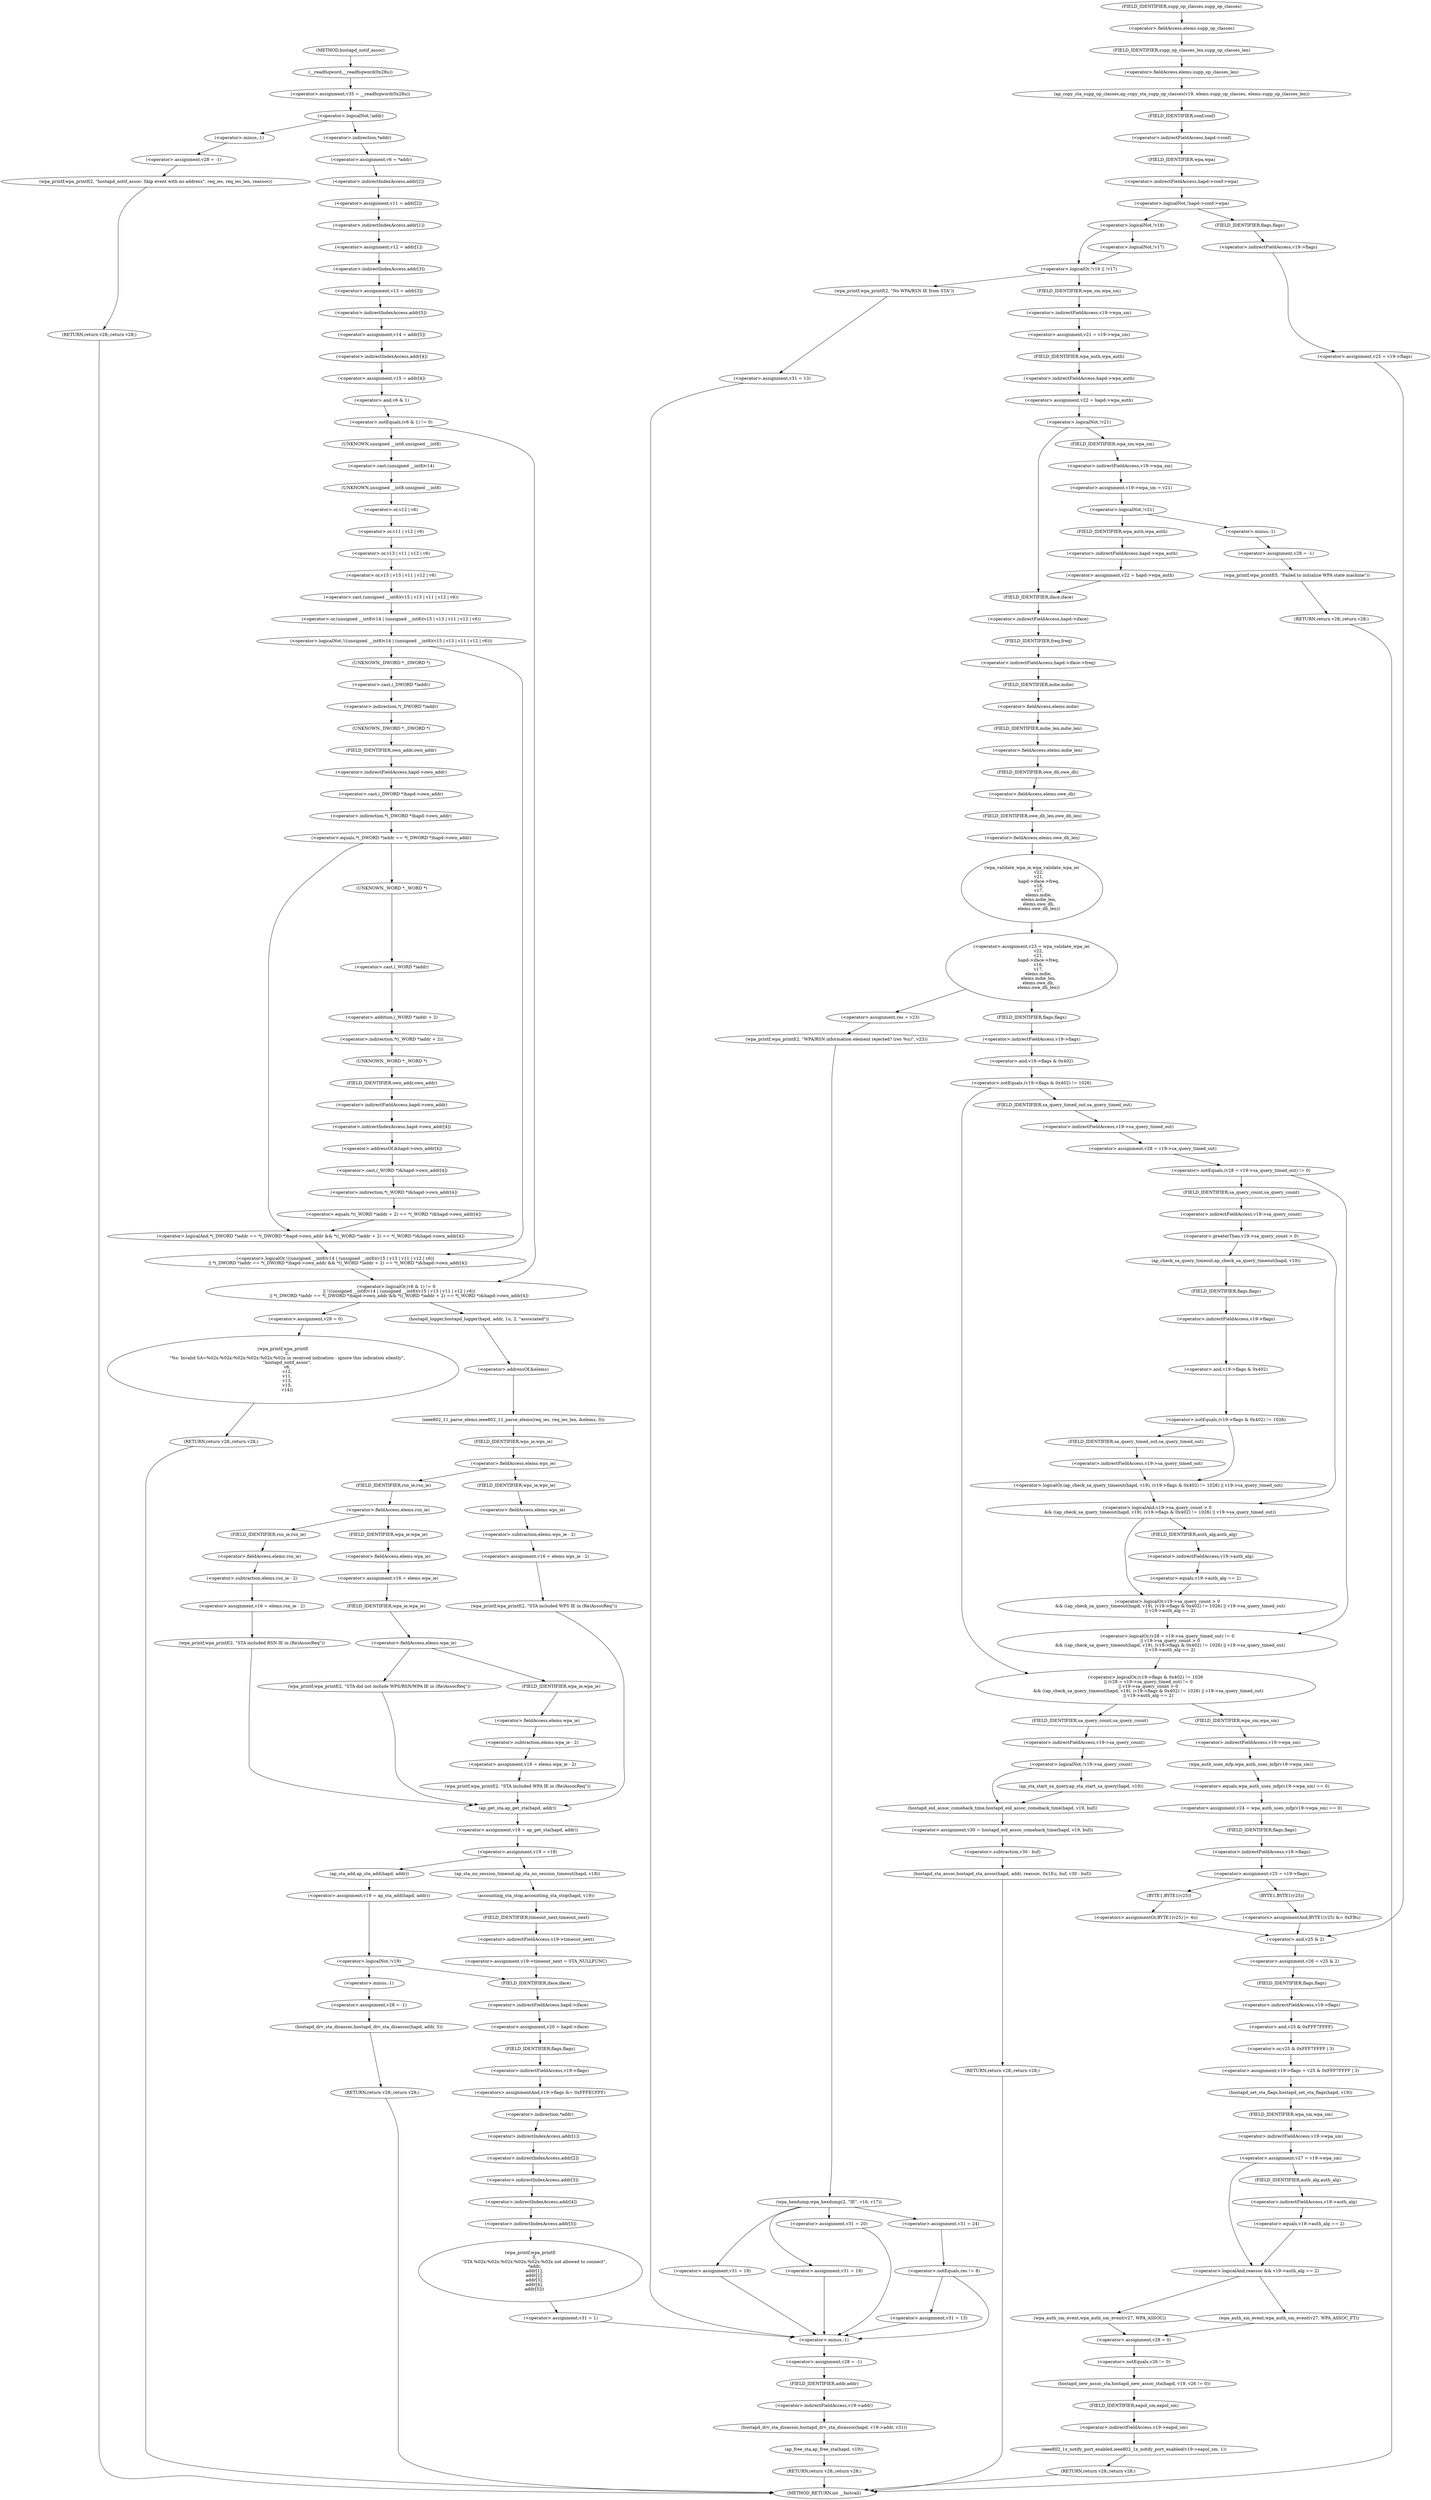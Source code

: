 digraph hostapd_notif_assoc {  
"1000158" [label = "(<operator>.assignment,v35 = __readfsqword(0x28u))" ]
"1000160" [label = "(__readfsqword,__readfsqword(0x28u))" ]
"1000163" [label = "(<operator>.logicalNot,!addr)" ]
"1000166" [label = "(<operator>.assignment,v28 = -1)" ]
"1000168" [label = "(<operator>.minus,-1)" ]
"1000170" [label = "(wpa_printf,wpa_printf(2, \"hostapd_notif_assoc: Skip event with no address\", req_ies, req_ies_len, reassoc))" ]
"1000176" [label = "(RETURN,return v28;,return v28;)" ]
"1000178" [label = "(<operator>.assignment,v6 = *addr)" ]
"1000180" [label = "(<operator>.indirection,*addr)" ]
"1000182" [label = "(<operator>.assignment,v11 = addr[2])" ]
"1000184" [label = "(<operator>.indirectIndexAccess,addr[2])" ]
"1000187" [label = "(<operator>.assignment,v12 = addr[1])" ]
"1000189" [label = "(<operator>.indirectIndexAccess,addr[1])" ]
"1000192" [label = "(<operator>.assignment,v13 = addr[3])" ]
"1000194" [label = "(<operator>.indirectIndexAccess,addr[3])" ]
"1000197" [label = "(<operator>.assignment,v14 = addr[5])" ]
"1000199" [label = "(<operator>.indirectIndexAccess,addr[5])" ]
"1000202" [label = "(<operator>.assignment,v15 = addr[4])" ]
"1000204" [label = "(<operator>.indirectIndexAccess,addr[4])" ]
"1000208" [label = "(<operator>.logicalOr,(v6 & 1) != 0\n    || !((unsigned __int8)v14 | (unsigned __int8)(v15 | v13 | v11 | v12 | v6))\n    || *(_DWORD *)addr == *(_DWORD *)hapd->own_addr && *((_WORD *)addr + 2) == *(_WORD *)&hapd->own_addr[4])" ]
"1000209" [label = "(<operator>.notEquals,(v6 & 1) != 0)" ]
"1000210" [label = "(<operator>.and,v6 & 1)" ]
"1000214" [label = "(<operator>.logicalOr,!((unsigned __int8)v14 | (unsigned __int8)(v15 | v13 | v11 | v12 | v6))\n    || *(_DWORD *)addr == *(_DWORD *)hapd->own_addr && *((_WORD *)addr + 2) == *(_WORD *)&hapd->own_addr[4])" ]
"1000215" [label = "(<operator>.logicalNot,!((unsigned __int8)v14 | (unsigned __int8)(v15 | v13 | v11 | v12 | v6)))" ]
"1000216" [label = "(<operator>.or,(unsigned __int8)v14 | (unsigned __int8)(v15 | v13 | v11 | v12 | v6))" ]
"1000217" [label = "(<operator>.cast,(unsigned __int8)v14)" ]
"1000218" [label = "(UNKNOWN,unsigned __int8,unsigned __int8)" ]
"1000220" [label = "(<operator>.cast,(unsigned __int8)(v15 | v13 | v11 | v12 | v6))" ]
"1000221" [label = "(UNKNOWN,unsigned __int8,unsigned __int8)" ]
"1000222" [label = "(<operator>.or,v15 | v13 | v11 | v12 | v6)" ]
"1000224" [label = "(<operator>.or,v13 | v11 | v12 | v6)" ]
"1000226" [label = "(<operator>.or,v11 | v12 | v6)" ]
"1000228" [label = "(<operator>.or,v12 | v6)" ]
"1000231" [label = "(<operator>.logicalAnd,*(_DWORD *)addr == *(_DWORD *)hapd->own_addr && *((_WORD *)addr + 2) == *(_WORD *)&hapd->own_addr[4])" ]
"1000232" [label = "(<operator>.equals,*(_DWORD *)addr == *(_DWORD *)hapd->own_addr)" ]
"1000233" [label = "(<operator>.indirection,*(_DWORD *)addr)" ]
"1000234" [label = "(<operator>.cast,(_DWORD *)addr)" ]
"1000235" [label = "(UNKNOWN,_DWORD *,_DWORD *)" ]
"1000237" [label = "(<operator>.indirection,*(_DWORD *)hapd->own_addr)" ]
"1000238" [label = "(<operator>.cast,(_DWORD *)hapd->own_addr)" ]
"1000239" [label = "(UNKNOWN,_DWORD *,_DWORD *)" ]
"1000240" [label = "(<operator>.indirectFieldAccess,hapd->own_addr)" ]
"1000242" [label = "(FIELD_IDENTIFIER,own_addr,own_addr)" ]
"1000243" [label = "(<operator>.equals,*((_WORD *)addr + 2) == *(_WORD *)&hapd->own_addr[4])" ]
"1000244" [label = "(<operator>.indirection,*((_WORD *)addr + 2))" ]
"1000245" [label = "(<operator>.addition,(_WORD *)addr + 2)" ]
"1000246" [label = "(<operator>.cast,(_WORD *)addr)" ]
"1000247" [label = "(UNKNOWN,_WORD *,_WORD *)" ]
"1000250" [label = "(<operator>.indirection,*(_WORD *)&hapd->own_addr[4])" ]
"1000251" [label = "(<operator>.cast,(_WORD *)&hapd->own_addr[4])" ]
"1000252" [label = "(UNKNOWN,_WORD *,_WORD *)" ]
"1000253" [label = "(<operator>.addressOf,&hapd->own_addr[4])" ]
"1000254" [label = "(<operator>.indirectIndexAccess,hapd->own_addr[4])" ]
"1000255" [label = "(<operator>.indirectFieldAccess,hapd->own_addr)" ]
"1000257" [label = "(FIELD_IDENTIFIER,own_addr,own_addr)" ]
"1000260" [label = "(<operator>.assignment,v28 = 0)" ]
"1000263" [label = "(wpa_printf,wpa_printf(\n      2,\n      \"%s: Invalid SA=%02x:%02x:%02x:%02x:%02x:%02x in received indication - ignore this indication silently\",\n      \"hostapd_notif_assoc\",\n      v6,\n      v12,\n      v11,\n      v13,\n      v15,\n      v14))" ]
"1000273" [label = "(RETURN,return v28;,return v28;)" ]
"1000275" [label = "(hostapd_logger,hostapd_logger(hapd, addr, 1u, 2, \"associated\"))" ]
"1000281" [label = "(ieee802_11_parse_elems,ieee802_11_parse_elems(req_ies, req_ies_len, &elems, 0))" ]
"1000284" [label = "(<operator>.addressOf,&elems)" ]
"1000288" [label = "(<operator>.fieldAccess,elems.wps_ie)" ]
"1000290" [label = "(FIELD_IDENTIFIER,wps_ie,wps_ie)" ]
"1000292" [label = "(<operator>.assignment,v16 = elems.wps_ie - 2)" ]
"1000294" [label = "(<operator>.subtraction,elems.wps_ie - 2)" ]
"1000295" [label = "(<operator>.fieldAccess,elems.wps_ie)" ]
"1000297" [label = "(FIELD_IDENTIFIER,wps_ie,wps_ie)" ]
"1000300" [label = "(wpa_printf,wpa_printf(2, \"STA included WPS IE in (Re)AssocReq\"))" ]
"1000305" [label = "(<operator>.fieldAccess,elems.rsn_ie)" ]
"1000307" [label = "(FIELD_IDENTIFIER,rsn_ie,rsn_ie)" ]
"1000309" [label = "(<operator>.assignment,v16 = elems.rsn_ie - 2)" ]
"1000311" [label = "(<operator>.subtraction,elems.rsn_ie - 2)" ]
"1000312" [label = "(<operator>.fieldAccess,elems.rsn_ie)" ]
"1000314" [label = "(FIELD_IDENTIFIER,rsn_ie,rsn_ie)" ]
"1000317" [label = "(wpa_printf,wpa_printf(2, \"STA included RSN IE in (Re)AssocReq\"))" ]
"1000322" [label = "(<operator>.assignment,v16 = elems.wpa_ie)" ]
"1000324" [label = "(<operator>.fieldAccess,elems.wpa_ie)" ]
"1000326" [label = "(FIELD_IDENTIFIER,wpa_ie,wpa_ie)" ]
"1000328" [label = "(<operator>.fieldAccess,elems.wpa_ie)" ]
"1000330" [label = "(FIELD_IDENTIFIER,wpa_ie,wpa_ie)" ]
"1000332" [label = "(<operator>.assignment,v16 = elems.wpa_ie - 2)" ]
"1000334" [label = "(<operator>.subtraction,elems.wpa_ie - 2)" ]
"1000335" [label = "(<operator>.fieldAccess,elems.wpa_ie)" ]
"1000337" [label = "(FIELD_IDENTIFIER,wpa_ie,wpa_ie)" ]
"1000340" [label = "(wpa_printf,wpa_printf(2, \"STA included WPA IE in (Re)AssocReq\"))" ]
"1000346" [label = "(wpa_printf,wpa_printf(2, \"STA did not include WPS/RSN/WPA IE in (Re)AssocReq\"))" ]
"1000349" [label = "(<operator>.assignment,v18 = ap_get_sta(hapd, addr))" ]
"1000351" [label = "(ap_get_sta,ap_get_sta(hapd, addr))" ]
"1000354" [label = "(<operator>.assignment,v19 = v18)" ]
"1000360" [label = "(ap_sta_no_session_timeout,ap_sta_no_session_timeout(hapd, v18))" ]
"1000363" [label = "(accounting_sta_stop,accounting_sta_stop(hapd, v19))" ]
"1000366" [label = "(<operator>.assignment,v19->timeout_next = STA_NULLFUNC)" ]
"1000367" [label = "(<operator>.indirectFieldAccess,v19->timeout_next)" ]
"1000369" [label = "(FIELD_IDENTIFIER,timeout_next,timeout_next)" ]
"1000373" [label = "(<operator>.assignment,v19 = ap_sta_add(hapd, addr))" ]
"1000375" [label = "(ap_sta_add,ap_sta_add(hapd, addr))" ]
"1000379" [label = "(<operator>.logicalNot,!v19)" ]
"1000382" [label = "(<operator>.assignment,v28 = -1)" ]
"1000384" [label = "(<operator>.minus,-1)" ]
"1000386" [label = "(hostapd_drv_sta_disassoc,hostapd_drv_sta_disassoc(hapd, addr, 5))" ]
"1000390" [label = "(RETURN,return v28;,return v28;)" ]
"1000392" [label = "(<operator>.assignment,v20 = hapd->iface)" ]
"1000394" [label = "(<operator>.indirectFieldAccess,hapd->iface)" ]
"1000396" [label = "(FIELD_IDENTIFIER,iface,iface)" ]
"1000397" [label = "(<operators>.assignmentAnd,v19->flags &= 0xFFFECFFF)" ]
"1000398" [label = "(<operator>.indirectFieldAccess,v19->flags)" ]
"1000400" [label = "(FIELD_IDENTIFIER,flags,flags)" ]
"1000403" [label = "(wpa_printf,wpa_printf(\n      3,\n      \"STA %02x:%02x:%02x:%02x:%02x:%02x not allowed to connect\",\n      *addr,\n      addr[1],\n      addr[2],\n      addr[3],\n      addr[4],\n      addr[5]))" ]
"1000406" [label = "(<operator>.indirection,*addr)" ]
"1000408" [label = "(<operator>.indirectIndexAccess,addr[1])" ]
"1000411" [label = "(<operator>.indirectIndexAccess,addr[2])" ]
"1000414" [label = "(<operator>.indirectIndexAccess,addr[3])" ]
"1000417" [label = "(<operator>.indirectIndexAccess,addr[4])" ]
"1000420" [label = "(<operator>.indirectIndexAccess,addr[5])" ]
"1000423" [label = "(<operator>.assignment,v31 = 1)" ]
"1000427" [label = "(<operator>.assignment,v28 = -1)" ]
"1000429" [label = "(<operator>.minus,-1)" ]
"1000431" [label = "(hostapd_drv_sta_disassoc,hostapd_drv_sta_disassoc(hapd, v19->addr, v31))" ]
"1000433" [label = "(<operator>.indirectFieldAccess,v19->addr)" ]
"1000435" [label = "(FIELD_IDENTIFIER,addr,addr)" ]
"1000437" [label = "(ap_free_sta,ap_free_sta(hapd, v19))" ]
"1000440" [label = "(RETURN,return v28;,return v28;)" ]
"1000442" [label = "(ap_copy_sta_supp_op_classes,ap_copy_sta_supp_op_classes(v19, elems.supp_op_classes, elems.supp_op_classes_len))" ]
"1000444" [label = "(<operator>.fieldAccess,elems.supp_op_classes)" ]
"1000446" [label = "(FIELD_IDENTIFIER,supp_op_classes,supp_op_classes)" ]
"1000447" [label = "(<operator>.fieldAccess,elems.supp_op_classes_len)" ]
"1000449" [label = "(FIELD_IDENTIFIER,supp_op_classes_len,supp_op_classes_len)" ]
"1000451" [label = "(<operator>.logicalNot,!hapd->conf->wpa)" ]
"1000452" [label = "(<operator>.indirectFieldAccess,hapd->conf->wpa)" ]
"1000453" [label = "(<operator>.indirectFieldAccess,hapd->conf)" ]
"1000455" [label = "(FIELD_IDENTIFIER,conf,conf)" ]
"1000456" [label = "(FIELD_IDENTIFIER,wpa,wpa)" ]
"1000458" [label = "(<operator>.assignment,v25 = v19->flags)" ]
"1000460" [label = "(<operator>.indirectFieldAccess,v19->flags)" ]
"1000462" [label = "(FIELD_IDENTIFIER,flags,flags)" ]
"1000464" [label = "(<operator>.assignment,v26 = v25 & 2)" ]
"1000466" [label = "(<operator>.and,v25 & 2)" ]
"1000469" [label = "(<operator>.assignment,v19->flags = v25 & 0xFFF7FFFF | 3)" ]
"1000470" [label = "(<operator>.indirectFieldAccess,v19->flags)" ]
"1000472" [label = "(FIELD_IDENTIFIER,flags,flags)" ]
"1000473" [label = "(<operator>.or,v25 & 0xFFF7FFFF | 3)" ]
"1000474" [label = "(<operator>.and,v25 & 0xFFF7FFFF)" ]
"1000478" [label = "(hostapd_set_sta_flags,hostapd_set_sta_flags(hapd, v19))" ]
"1000481" [label = "(<operator>.assignment,v27 = v19->wpa_sm)" ]
"1000483" [label = "(<operator>.indirectFieldAccess,v19->wpa_sm)" ]
"1000485" [label = "(FIELD_IDENTIFIER,wpa_sm,wpa_sm)" ]
"1000487" [label = "(<operator>.logicalAnd,reassoc && v19->auth_alg == 2)" ]
"1000489" [label = "(<operator>.equals,v19->auth_alg == 2)" ]
"1000490" [label = "(<operator>.indirectFieldAccess,v19->auth_alg)" ]
"1000492" [label = "(FIELD_IDENTIFIER,auth_alg,auth_alg)" ]
"1000494" [label = "(wpa_auth_sm_event,wpa_auth_sm_event(v27, WPA_ASSOC_FT))" ]
"1000498" [label = "(wpa_auth_sm_event,wpa_auth_sm_event(v27, WPA_ASSOC))" ]
"1000501" [label = "(<operator>.assignment,v28 = 0)" ]
"1000504" [label = "(hostapd_new_assoc_sta,hostapd_new_assoc_sta(hapd, v19, v26 != 0))" ]
"1000507" [label = "(<operator>.notEquals,v26 != 0)" ]
"1000510" [label = "(ieee802_1x_notify_port_enabled,ieee802_1x_notify_port_enabled(v19->eapol_sm, 1))" ]
"1000511" [label = "(<operator>.indirectFieldAccess,v19->eapol_sm)" ]
"1000513" [label = "(FIELD_IDENTIFIER,eapol_sm,eapol_sm)" ]
"1000515" [label = "(RETURN,return v28;,return v28;)" ]
"1000518" [label = "(<operator>.logicalOr,!v16 || !v17)" ]
"1000519" [label = "(<operator>.logicalNot,!v16)" ]
"1000521" [label = "(<operator>.logicalNot,!v17)" ]
"1000524" [label = "(wpa_printf,wpa_printf(2, \"No WPA/RSN IE from STA\"))" ]
"1000527" [label = "(<operator>.assignment,v31 = 13)" ]
"1000531" [label = "(<operator>.assignment,v21 = v19->wpa_sm)" ]
"1000533" [label = "(<operator>.indirectFieldAccess,v19->wpa_sm)" ]
"1000535" [label = "(FIELD_IDENTIFIER,wpa_sm,wpa_sm)" ]
"1000536" [label = "(<operator>.assignment,v22 = hapd->wpa_auth)" ]
"1000538" [label = "(<operator>.indirectFieldAccess,hapd->wpa_auth)" ]
"1000540" [label = "(FIELD_IDENTIFIER,wpa_auth,wpa_auth)" ]
"1000542" [label = "(<operator>.logicalNot,!v21)" ]
"1000545" [label = "(<operator>.assignment,v19->wpa_sm = v21)" ]
"1000546" [label = "(<operator>.indirectFieldAccess,v19->wpa_sm)" ]
"1000548" [label = "(FIELD_IDENTIFIER,wpa_sm,wpa_sm)" ]
"1000551" [label = "(<operator>.logicalNot,!v21)" ]
"1000554" [label = "(<operator>.assignment,v28 = -1)" ]
"1000556" [label = "(<operator>.minus,-1)" ]
"1000558" [label = "(wpa_printf,wpa_printf(5, \"Failed to initialize WPA state machine\"))" ]
"1000561" [label = "(RETURN,return v28;,return v28;)" ]
"1000563" [label = "(<operator>.assignment,v22 = hapd->wpa_auth)" ]
"1000565" [label = "(<operator>.indirectFieldAccess,hapd->wpa_auth)" ]
"1000567" [label = "(FIELD_IDENTIFIER,wpa_auth,wpa_auth)" ]
"1000568" [label = "(<operator>.assignment,v23 = wpa_validate_wpa_ie(\n          v22,\n          v21,\n          hapd->iface->freq,\n          v16,\n          v17,\n          elems.mdie,\n          elems.mdie_len,\n          elems.owe_dh,\n          elems.owe_dh_len))" ]
"1000570" [label = "(wpa_validate_wpa_ie,wpa_validate_wpa_ie(\n          v22,\n          v21,\n          hapd->iface->freq,\n          v16,\n          v17,\n          elems.mdie,\n          elems.mdie_len,\n          elems.owe_dh,\n          elems.owe_dh_len))" ]
"1000573" [label = "(<operator>.indirectFieldAccess,hapd->iface->freq)" ]
"1000574" [label = "(<operator>.indirectFieldAccess,hapd->iface)" ]
"1000576" [label = "(FIELD_IDENTIFIER,iface,iface)" ]
"1000577" [label = "(FIELD_IDENTIFIER,freq,freq)" ]
"1000580" [label = "(<operator>.fieldAccess,elems.mdie)" ]
"1000582" [label = "(FIELD_IDENTIFIER,mdie,mdie)" ]
"1000583" [label = "(<operator>.fieldAccess,elems.mdie_len)" ]
"1000585" [label = "(FIELD_IDENTIFIER,mdie_len,mdie_len)" ]
"1000586" [label = "(<operator>.fieldAccess,elems.owe_dh)" ]
"1000588" [label = "(FIELD_IDENTIFIER,owe_dh,owe_dh)" ]
"1000589" [label = "(<operator>.fieldAccess,elems.owe_dh_len)" ]
"1000591" [label = "(FIELD_IDENTIFIER,owe_dh_len,owe_dh_len)" ]
"1000595" [label = "(<operator>.assignment,res = v23)" ]
"1000598" [label = "(wpa_printf,wpa_printf(2, \"WPA/RSN information element rejected? (res %u)\", v23))" ]
"1000602" [label = "(wpa_hexdump,wpa_hexdump(2, \"IE\", v16, v17))" ]
"1000611" [label = "(<operator>.assignment,v31 = 18)" ]
"1000616" [label = "(<operator>.assignment,v31 = 19)" ]
"1000621" [label = "(<operator>.assignment,v31 = 20)" ]
"1000626" [label = "(<operator>.assignment,v31 = 24)" ]
"1000630" [label = "(<operator>.notEquals,res != 8)" ]
"1000633" [label = "(<operator>.assignment,v31 = 13)" ]
"1000639" [label = "(<operator>.logicalOr,(v19->flags & 0x402) != 1026\n    || (v28 = v19->sa_query_timed_out) != 0\n    || v19->sa_query_count > 0\n    && ((ap_check_sa_query_timeout(hapd, v19), (v19->flags & 0x402) != 1026) || v19->sa_query_timed_out)\n    || v19->auth_alg == 2)" ]
"1000640" [label = "(<operator>.notEquals,(v19->flags & 0x402) != 1026)" ]
"1000641" [label = "(<operator>.and,v19->flags & 0x402)" ]
"1000642" [label = "(<operator>.indirectFieldAccess,v19->flags)" ]
"1000644" [label = "(FIELD_IDENTIFIER,flags,flags)" ]
"1000647" [label = "(<operator>.logicalOr,(v28 = v19->sa_query_timed_out) != 0\n    || v19->sa_query_count > 0\n    && ((ap_check_sa_query_timeout(hapd, v19), (v19->flags & 0x402) != 1026) || v19->sa_query_timed_out)\n    || v19->auth_alg == 2)" ]
"1000648" [label = "(<operator>.notEquals,(v28 = v19->sa_query_timed_out) != 0)" ]
"1000649" [label = "(<operator>.assignment,v28 = v19->sa_query_timed_out)" ]
"1000651" [label = "(<operator>.indirectFieldAccess,v19->sa_query_timed_out)" ]
"1000653" [label = "(FIELD_IDENTIFIER,sa_query_timed_out,sa_query_timed_out)" ]
"1000655" [label = "(<operator>.logicalOr,v19->sa_query_count > 0\n    && ((ap_check_sa_query_timeout(hapd, v19), (v19->flags & 0x402) != 1026) || v19->sa_query_timed_out)\n    || v19->auth_alg == 2)" ]
"1000656" [label = "(<operator>.logicalAnd,v19->sa_query_count > 0\n    && ((ap_check_sa_query_timeout(hapd, v19), (v19->flags & 0x402) != 1026) || v19->sa_query_timed_out))" ]
"1000657" [label = "(<operator>.greaterThan,v19->sa_query_count > 0)" ]
"1000658" [label = "(<operator>.indirectFieldAccess,v19->sa_query_count)" ]
"1000660" [label = "(FIELD_IDENTIFIER,sa_query_count,sa_query_count)" ]
"1000662" [label = "(<operator>.logicalOr,(ap_check_sa_query_timeout(hapd, v19), (v19->flags & 0x402) != 1026) || v19->sa_query_timed_out)" ]
"1000664" [label = "(ap_check_sa_query_timeout,ap_check_sa_query_timeout(hapd, v19))" ]
"1000667" [label = "(<operator>.notEquals,(v19->flags & 0x402) != 1026)" ]
"1000668" [label = "(<operator>.and,v19->flags & 0x402)" ]
"1000669" [label = "(<operator>.indirectFieldAccess,v19->flags)" ]
"1000671" [label = "(FIELD_IDENTIFIER,flags,flags)" ]
"1000674" [label = "(<operator>.indirectFieldAccess,v19->sa_query_timed_out)" ]
"1000676" [label = "(FIELD_IDENTIFIER,sa_query_timed_out,sa_query_timed_out)" ]
"1000677" [label = "(<operator>.equals,v19->auth_alg == 2)" ]
"1000678" [label = "(<operator>.indirectFieldAccess,v19->auth_alg)" ]
"1000680" [label = "(FIELD_IDENTIFIER,auth_alg,auth_alg)" ]
"1000683" [label = "(<operator>.assignment,v24 = wpa_auth_uses_mfp(v19->wpa_sm) == 0)" ]
"1000685" [label = "(<operator>.equals,wpa_auth_uses_mfp(v19->wpa_sm) == 0)" ]
"1000686" [label = "(wpa_auth_uses_mfp,wpa_auth_uses_mfp(v19->wpa_sm))" ]
"1000687" [label = "(<operator>.indirectFieldAccess,v19->wpa_sm)" ]
"1000689" [label = "(FIELD_IDENTIFIER,wpa_sm,wpa_sm)" ]
"1000691" [label = "(<operator>.assignment,v25 = v19->flags)" ]
"1000693" [label = "(<operator>.indirectFieldAccess,v19->flags)" ]
"1000695" [label = "(FIELD_IDENTIFIER,flags,flags)" ]
"1000698" [label = "(<operators>.assignmentAnd,BYTE1(v25) &= 0xFBu)" ]
"1000699" [label = "(BYTE1,BYTE1(v25))" ]
"1000703" [label = "(<operators>.assignmentOr,BYTE1(v25) |= 4u)" ]
"1000704" [label = "(BYTE1,BYTE1(v25))" ]
"1000709" [label = "(<operator>.logicalNot,!v19->sa_query_count)" ]
"1000710" [label = "(<operator>.indirectFieldAccess,v19->sa_query_count)" ]
"1000712" [label = "(FIELD_IDENTIFIER,sa_query_count,sa_query_count)" ]
"1000713" [label = "(ap_sta_start_sa_query,ap_sta_start_sa_query(hapd, v19))" ]
"1000716" [label = "(<operator>.assignment,v30 = hostapd_eid_assoc_comeback_time(hapd, v19, buf))" ]
"1000718" [label = "(hostapd_eid_assoc_comeback_time,hostapd_eid_assoc_comeback_time(hapd, v19, buf))" ]
"1000722" [label = "(hostapd_sta_assoc,hostapd_sta_assoc(hapd, addr, reassoc, 0x1Eu, buf, v30 - buf))" ]
"1000728" [label = "(<operator>.subtraction,v30 - buf)" ]
"1000731" [label = "(RETURN,return v28;,return v28;)" ]
"1000126" [label = "(METHOD,hostapd_notif_assoc)" ]
"1000733" [label = "(METHOD_RETURN,int __fastcall)" ]
  "1000158" -> "1000163" 
  "1000160" -> "1000158" 
  "1000163" -> "1000168" 
  "1000163" -> "1000180" 
  "1000166" -> "1000170" 
  "1000168" -> "1000166" 
  "1000170" -> "1000176" 
  "1000176" -> "1000733" 
  "1000178" -> "1000184" 
  "1000180" -> "1000178" 
  "1000182" -> "1000189" 
  "1000184" -> "1000182" 
  "1000187" -> "1000194" 
  "1000189" -> "1000187" 
  "1000192" -> "1000199" 
  "1000194" -> "1000192" 
  "1000197" -> "1000204" 
  "1000199" -> "1000197" 
  "1000202" -> "1000210" 
  "1000204" -> "1000202" 
  "1000208" -> "1000260" 
  "1000208" -> "1000275" 
  "1000209" -> "1000218" 
  "1000209" -> "1000208" 
  "1000210" -> "1000209" 
  "1000214" -> "1000208" 
  "1000215" -> "1000235" 
  "1000215" -> "1000214" 
  "1000216" -> "1000215" 
  "1000217" -> "1000221" 
  "1000218" -> "1000217" 
  "1000220" -> "1000216" 
  "1000221" -> "1000228" 
  "1000222" -> "1000220" 
  "1000224" -> "1000222" 
  "1000226" -> "1000224" 
  "1000228" -> "1000226" 
  "1000231" -> "1000214" 
  "1000232" -> "1000247" 
  "1000232" -> "1000231" 
  "1000233" -> "1000239" 
  "1000234" -> "1000233" 
  "1000235" -> "1000234" 
  "1000237" -> "1000232" 
  "1000238" -> "1000237" 
  "1000239" -> "1000242" 
  "1000240" -> "1000238" 
  "1000242" -> "1000240" 
  "1000243" -> "1000231" 
  "1000244" -> "1000252" 
  "1000245" -> "1000244" 
  "1000246" -> "1000245" 
  "1000247" -> "1000246" 
  "1000250" -> "1000243" 
  "1000251" -> "1000250" 
  "1000252" -> "1000257" 
  "1000253" -> "1000251" 
  "1000254" -> "1000253" 
  "1000255" -> "1000254" 
  "1000257" -> "1000255" 
  "1000260" -> "1000263" 
  "1000263" -> "1000273" 
  "1000273" -> "1000733" 
  "1000275" -> "1000284" 
  "1000281" -> "1000290" 
  "1000284" -> "1000281" 
  "1000288" -> "1000297" 
  "1000288" -> "1000307" 
  "1000290" -> "1000288" 
  "1000292" -> "1000300" 
  "1000294" -> "1000292" 
  "1000295" -> "1000294" 
  "1000297" -> "1000295" 
  "1000300" -> "1000351" 
  "1000305" -> "1000314" 
  "1000305" -> "1000326" 
  "1000307" -> "1000305" 
  "1000309" -> "1000317" 
  "1000311" -> "1000309" 
  "1000312" -> "1000311" 
  "1000314" -> "1000312" 
  "1000317" -> "1000351" 
  "1000322" -> "1000330" 
  "1000324" -> "1000322" 
  "1000326" -> "1000324" 
  "1000328" -> "1000337" 
  "1000328" -> "1000346" 
  "1000330" -> "1000328" 
  "1000332" -> "1000340" 
  "1000334" -> "1000332" 
  "1000335" -> "1000334" 
  "1000337" -> "1000335" 
  "1000340" -> "1000351" 
  "1000346" -> "1000351" 
  "1000349" -> "1000354" 
  "1000351" -> "1000349" 
  "1000354" -> "1000360" 
  "1000354" -> "1000375" 
  "1000360" -> "1000363" 
  "1000363" -> "1000369" 
  "1000366" -> "1000396" 
  "1000367" -> "1000366" 
  "1000369" -> "1000367" 
  "1000373" -> "1000379" 
  "1000375" -> "1000373" 
  "1000379" -> "1000384" 
  "1000379" -> "1000396" 
  "1000382" -> "1000386" 
  "1000384" -> "1000382" 
  "1000386" -> "1000390" 
  "1000390" -> "1000733" 
  "1000392" -> "1000400" 
  "1000394" -> "1000392" 
  "1000396" -> "1000394" 
  "1000397" -> "1000406" 
  "1000398" -> "1000397" 
  "1000400" -> "1000398" 
  "1000403" -> "1000423" 
  "1000406" -> "1000408" 
  "1000408" -> "1000411" 
  "1000411" -> "1000414" 
  "1000414" -> "1000417" 
  "1000417" -> "1000420" 
  "1000420" -> "1000403" 
  "1000423" -> "1000429" 
  "1000427" -> "1000435" 
  "1000429" -> "1000427" 
  "1000431" -> "1000437" 
  "1000433" -> "1000431" 
  "1000435" -> "1000433" 
  "1000437" -> "1000440" 
  "1000440" -> "1000733" 
  "1000442" -> "1000455" 
  "1000444" -> "1000449" 
  "1000446" -> "1000444" 
  "1000447" -> "1000442" 
  "1000449" -> "1000447" 
  "1000451" -> "1000462" 
  "1000451" -> "1000519" 
  "1000452" -> "1000451" 
  "1000453" -> "1000456" 
  "1000455" -> "1000453" 
  "1000456" -> "1000452" 
  "1000458" -> "1000466" 
  "1000460" -> "1000458" 
  "1000462" -> "1000460" 
  "1000464" -> "1000472" 
  "1000466" -> "1000464" 
  "1000469" -> "1000478" 
  "1000470" -> "1000474" 
  "1000472" -> "1000470" 
  "1000473" -> "1000469" 
  "1000474" -> "1000473" 
  "1000478" -> "1000485" 
  "1000481" -> "1000487" 
  "1000481" -> "1000492" 
  "1000483" -> "1000481" 
  "1000485" -> "1000483" 
  "1000487" -> "1000494" 
  "1000487" -> "1000498" 
  "1000489" -> "1000487" 
  "1000490" -> "1000489" 
  "1000492" -> "1000490" 
  "1000494" -> "1000501" 
  "1000498" -> "1000501" 
  "1000501" -> "1000507" 
  "1000504" -> "1000513" 
  "1000507" -> "1000504" 
  "1000510" -> "1000515" 
  "1000511" -> "1000510" 
  "1000513" -> "1000511" 
  "1000515" -> "1000733" 
  "1000518" -> "1000524" 
  "1000518" -> "1000535" 
  "1000519" -> "1000518" 
  "1000519" -> "1000521" 
  "1000521" -> "1000518" 
  "1000524" -> "1000527" 
  "1000527" -> "1000429" 
  "1000531" -> "1000540" 
  "1000533" -> "1000531" 
  "1000535" -> "1000533" 
  "1000536" -> "1000542" 
  "1000538" -> "1000536" 
  "1000540" -> "1000538" 
  "1000542" -> "1000548" 
  "1000542" -> "1000576" 
  "1000545" -> "1000551" 
  "1000546" -> "1000545" 
  "1000548" -> "1000546" 
  "1000551" -> "1000556" 
  "1000551" -> "1000567" 
  "1000554" -> "1000558" 
  "1000556" -> "1000554" 
  "1000558" -> "1000561" 
  "1000561" -> "1000733" 
  "1000563" -> "1000576" 
  "1000565" -> "1000563" 
  "1000567" -> "1000565" 
  "1000568" -> "1000595" 
  "1000568" -> "1000644" 
  "1000570" -> "1000568" 
  "1000573" -> "1000582" 
  "1000574" -> "1000577" 
  "1000576" -> "1000574" 
  "1000577" -> "1000573" 
  "1000580" -> "1000585" 
  "1000582" -> "1000580" 
  "1000583" -> "1000588" 
  "1000585" -> "1000583" 
  "1000586" -> "1000591" 
  "1000588" -> "1000586" 
  "1000589" -> "1000570" 
  "1000591" -> "1000589" 
  "1000595" -> "1000598" 
  "1000598" -> "1000602" 
  "1000602" -> "1000611" 
  "1000602" -> "1000616" 
  "1000602" -> "1000621" 
  "1000602" -> "1000626" 
  "1000611" -> "1000429" 
  "1000616" -> "1000429" 
  "1000621" -> "1000429" 
  "1000626" -> "1000630" 
  "1000630" -> "1000633" 
  "1000630" -> "1000429" 
  "1000633" -> "1000429" 
  "1000639" -> "1000689" 
  "1000639" -> "1000712" 
  "1000640" -> "1000639" 
  "1000640" -> "1000653" 
  "1000641" -> "1000640" 
  "1000642" -> "1000641" 
  "1000644" -> "1000642" 
  "1000647" -> "1000639" 
  "1000648" -> "1000647" 
  "1000648" -> "1000660" 
  "1000649" -> "1000648" 
  "1000651" -> "1000649" 
  "1000653" -> "1000651" 
  "1000655" -> "1000647" 
  "1000656" -> "1000655" 
  "1000656" -> "1000680" 
  "1000657" -> "1000656" 
  "1000657" -> "1000664" 
  "1000658" -> "1000657" 
  "1000660" -> "1000658" 
  "1000662" -> "1000656" 
  "1000664" -> "1000671" 
  "1000667" -> "1000662" 
  "1000667" -> "1000676" 
  "1000668" -> "1000667" 
  "1000669" -> "1000668" 
  "1000671" -> "1000669" 
  "1000674" -> "1000662" 
  "1000676" -> "1000674" 
  "1000677" -> "1000655" 
  "1000678" -> "1000677" 
  "1000680" -> "1000678" 
  "1000683" -> "1000695" 
  "1000685" -> "1000683" 
  "1000686" -> "1000685" 
  "1000687" -> "1000686" 
  "1000689" -> "1000687" 
  "1000691" -> "1000699" 
  "1000691" -> "1000704" 
  "1000693" -> "1000691" 
  "1000695" -> "1000693" 
  "1000698" -> "1000466" 
  "1000699" -> "1000698" 
  "1000703" -> "1000466" 
  "1000704" -> "1000703" 
  "1000709" -> "1000713" 
  "1000709" -> "1000718" 
  "1000710" -> "1000709" 
  "1000712" -> "1000710" 
  "1000713" -> "1000718" 
  "1000716" -> "1000728" 
  "1000718" -> "1000716" 
  "1000722" -> "1000731" 
  "1000728" -> "1000722" 
  "1000731" -> "1000733" 
  "1000126" -> "1000160" 
}
